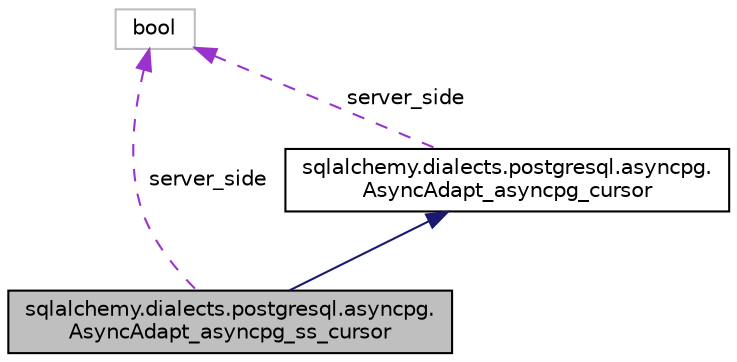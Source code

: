 digraph "sqlalchemy.dialects.postgresql.asyncpg.AsyncAdapt_asyncpg_ss_cursor"
{
 // LATEX_PDF_SIZE
  edge [fontname="Helvetica",fontsize="10",labelfontname="Helvetica",labelfontsize="10"];
  node [fontname="Helvetica",fontsize="10",shape=record];
  Node1 [label="sqlalchemy.dialects.postgresql.asyncpg.\lAsyncAdapt_asyncpg_ss_cursor",height=0.2,width=0.4,color="black", fillcolor="grey75", style="filled", fontcolor="black",tooltip=" "];
  Node2 -> Node1 [dir="back",color="midnightblue",fontsize="10",style="solid",fontname="Helvetica"];
  Node2 [label="sqlalchemy.dialects.postgresql.asyncpg.\lAsyncAdapt_asyncpg_cursor",height=0.2,width=0.4,color="black", fillcolor="white", style="filled",URL="$classsqlalchemy_1_1dialects_1_1postgresql_1_1asyncpg_1_1AsyncAdapt__asyncpg__cursor.html",tooltip=" "];
  Node3 -> Node2 [dir="back",color="darkorchid3",fontsize="10",style="dashed",label=" server_side" ,fontname="Helvetica"];
  Node3 [label="bool",height=0.2,width=0.4,color="grey75", fillcolor="white", style="filled",tooltip=" "];
  Node3 -> Node1 [dir="back",color="darkorchid3",fontsize="10",style="dashed",label=" server_side" ,fontname="Helvetica"];
}
